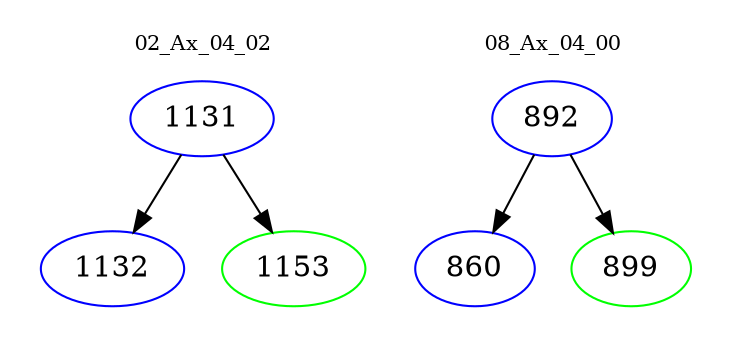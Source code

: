 digraph{
subgraph cluster_0 {
color = white
label = "02_Ax_04_02";
fontsize=10;
T0_1131 [label="1131", color="blue"]
T0_1131 -> T0_1132 [color="black"]
T0_1132 [label="1132", color="blue"]
T0_1131 -> T0_1153 [color="black"]
T0_1153 [label="1153", color="green"]
}
subgraph cluster_1 {
color = white
label = "08_Ax_04_00";
fontsize=10;
T1_892 [label="892", color="blue"]
T1_892 -> T1_860 [color="black"]
T1_860 [label="860", color="blue"]
T1_892 -> T1_899 [color="black"]
T1_899 [label="899", color="green"]
}
}
